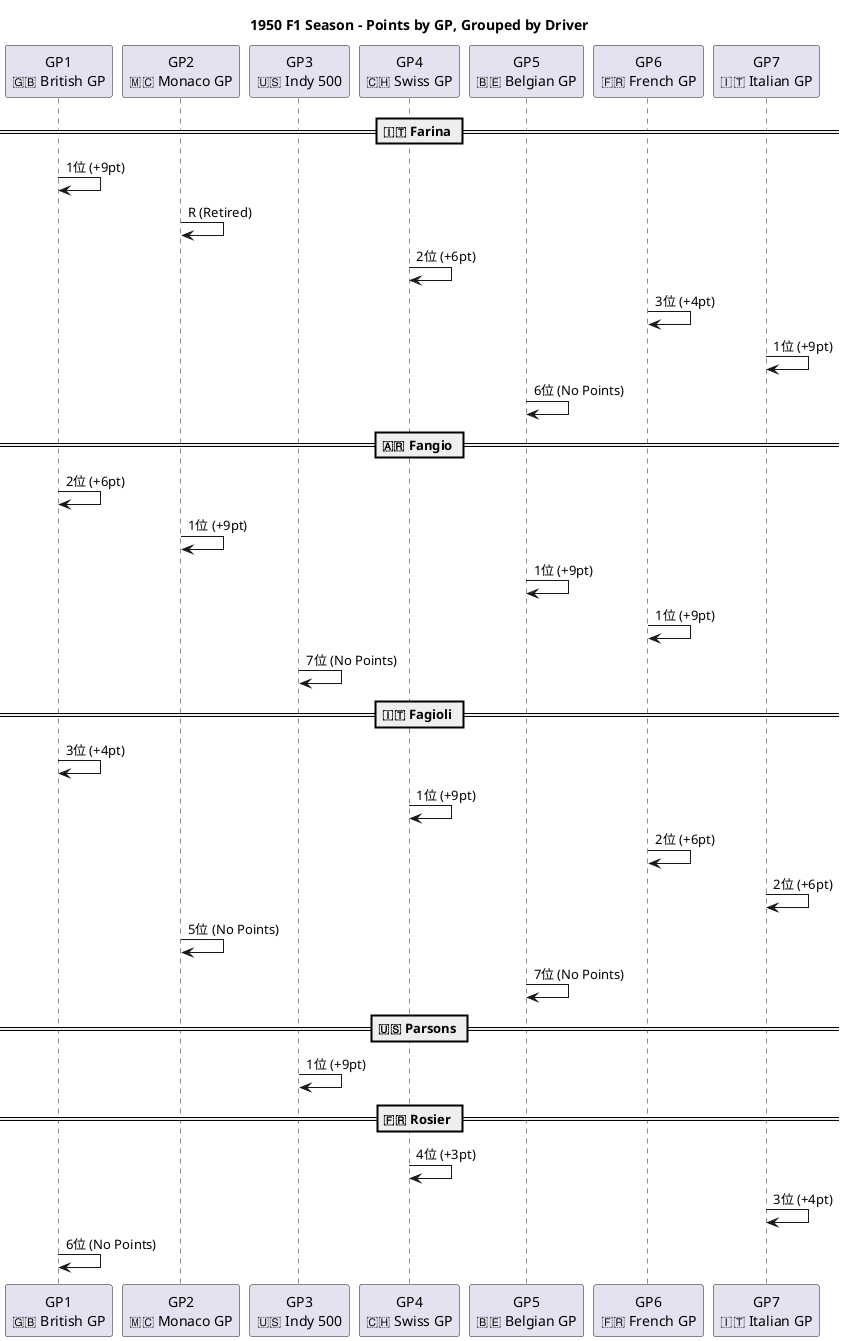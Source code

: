 @startuml
title 1950 F1 Season - Points by GP, Grouped by Driver

participant "GP1\n🇬🇧 British GP" as GP1
participant "GP2\n🇲🇨 Monaco GP" as GP2
participant "GP3\n🇺🇸 Indy 500" as GP3
participant "GP4\n🇨🇭 Swiss GP" as GP4
participant "GP5\n🇧🇪 Belgian GP" as GP5
participant "GP6\n🇫🇷 French GP" as GP6
participant "GP7\n🇮🇹 Italian GP" as GP7

== 🇮🇹 Farina ==
GP1 -> GP1 : 1位 (+9pt)
GP2 -> GP2 : R (Retired)
GP4 -> GP4 : 2位 (+6pt)
GP6 -> GP6 : 3位 (+4pt)
GP7 -> GP7 : 1位 (+9pt)
GP5 -> GP5 : 6位 (No Points)

== 🇦🇷 Fangio ==
GP1 -> GP1 : 2位 (+6pt)
GP2 -> GP2 : 1位 (+9pt)
GP5 -> GP5 : 1位 (+9pt)
GP6 -> GP6 : 1位 (+9pt)
GP3 -> GP3 : 7位 (No Points)

== 🇮🇹 Fagioli ==
GP1 -> GP1 : 3位 (+4pt)
GP4 -> GP4 : 1位 (+9pt)
GP6 -> GP6 : 2位 (+6pt)
GP7 -> GP7 : 2位 (+6pt)
GP2 -> GP2 : 5位 (No Points)
GP5 -> GP5 : 7位 (No Points)

== 🇺🇸 Parsons ==
GP3 -> GP3 : 1位 (+9pt)

== 🇫🇷 Rosier ==
GP4 -> GP4 : 4位 (+3pt)
GP7 -> GP7 : 3位 (+4pt)
GP1 -> GP1 : 6位 (No Points)
@enduml